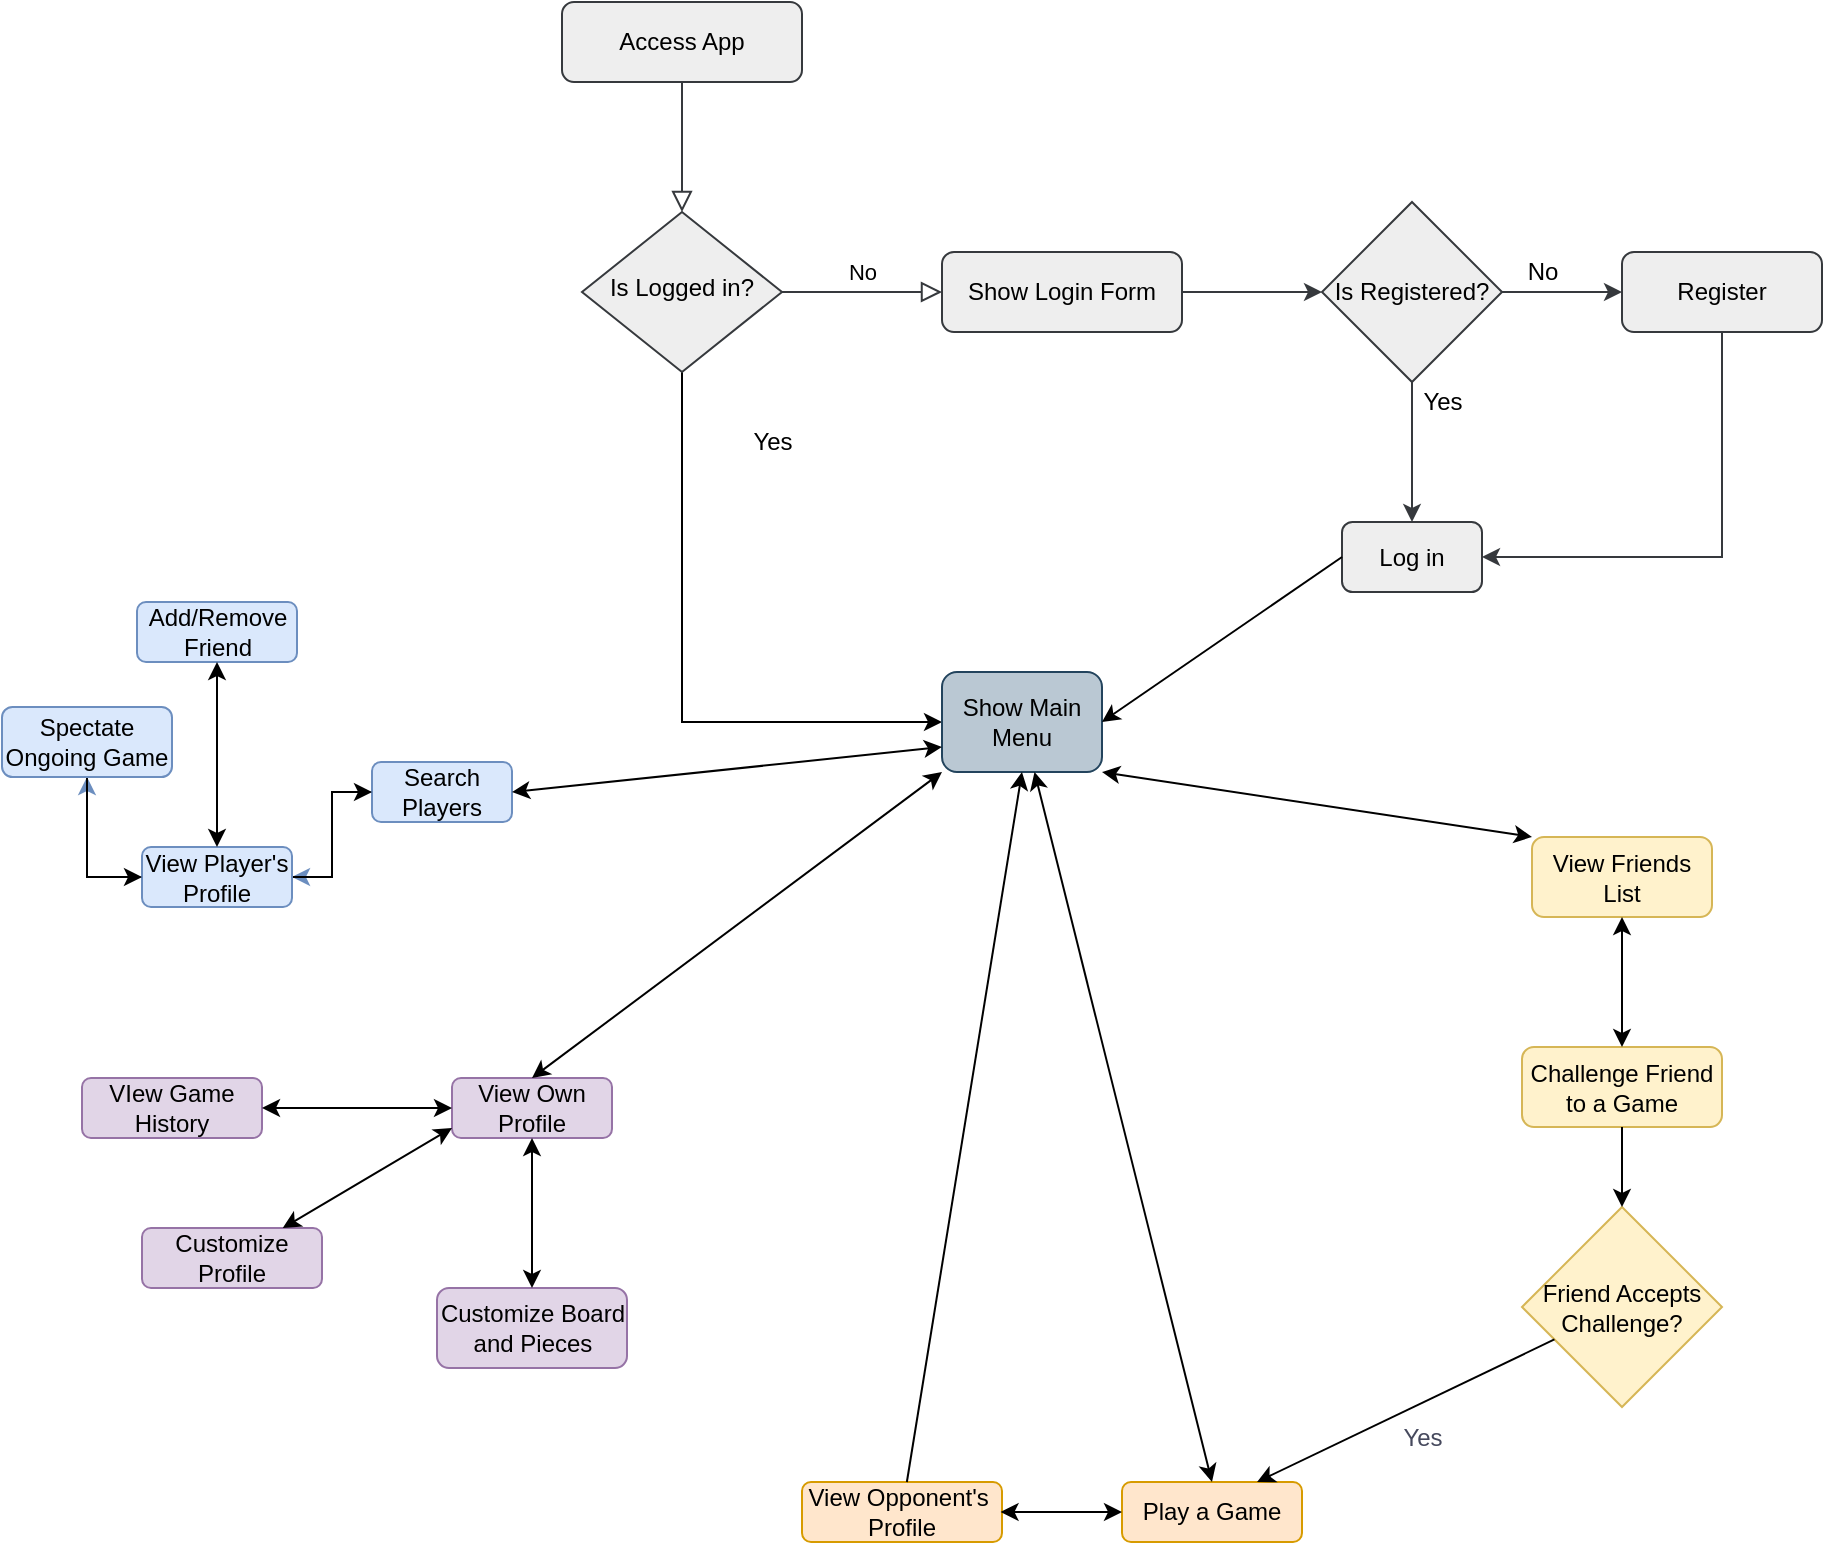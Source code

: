 <mxfile version="21.1.5" type="device">
  <diagram id="C5RBs43oDa-KdzZeNtuy" name="Page-1">
    <mxGraphModel dx="1500" dy="784" grid="1" gridSize="10" guides="1" tooltips="1" connect="1" arrows="1" fold="1" page="1" pageScale="1" pageWidth="1200" pageHeight="1600" math="0" shadow="0">
      <root>
        <mxCell id="WIyWlLk6GJQsqaUBKTNV-0" />
        <mxCell id="WIyWlLk6GJQsqaUBKTNV-1" parent="WIyWlLk6GJQsqaUBKTNV-0" />
        <mxCell id="WIyWlLk6GJQsqaUBKTNV-2" value="" style="rounded=0;html=1;jettySize=auto;orthogonalLoop=1;fontSize=11;endArrow=block;endFill=0;endSize=8;strokeWidth=1;shadow=0;labelBackgroundColor=none;edgeStyle=orthogonalEdgeStyle;strokeColor=#36393d;fontColor=default;fillColor=#eeeeee;" parent="WIyWlLk6GJQsqaUBKTNV-1" source="WIyWlLk6GJQsqaUBKTNV-3" target="WIyWlLk6GJQsqaUBKTNV-6" edge="1">
          <mxGeometry relative="1" as="geometry" />
        </mxCell>
        <mxCell id="WIyWlLk6GJQsqaUBKTNV-3" value="Access App" style="rounded=1;whiteSpace=wrap;html=1;fontSize=12;glass=0;strokeWidth=1;shadow=0;fillColor=#eeeeee;strokeColor=#36393d;labelBackgroundColor=none;" parent="WIyWlLk6GJQsqaUBKTNV-1" vertex="1">
          <mxGeometry x="430" y="190" width="120" height="40" as="geometry" />
        </mxCell>
        <mxCell id="WIyWlLk6GJQsqaUBKTNV-5" value="No" style="edgeStyle=orthogonalEdgeStyle;rounded=0;html=1;jettySize=auto;orthogonalLoop=1;fontSize=11;endArrow=block;endFill=0;endSize=8;strokeWidth=1;shadow=0;labelBackgroundColor=none;fontColor=default;fillColor=#eeeeee;strokeColor=#36393d;" parent="WIyWlLk6GJQsqaUBKTNV-1" source="WIyWlLk6GJQsqaUBKTNV-6" target="WIyWlLk6GJQsqaUBKTNV-7" edge="1">
          <mxGeometry y="10" relative="1" as="geometry">
            <mxPoint as="offset" />
          </mxGeometry>
        </mxCell>
        <mxCell id="piSnko-USVi0DX37_DhA-0" style="edgeStyle=orthogonalEdgeStyle;rounded=0;orthogonalLoop=1;jettySize=auto;html=1;exitX=0.5;exitY=1;exitDx=0;exitDy=0;entryX=0;entryY=0.5;entryDx=0;entryDy=0;" edge="1" parent="WIyWlLk6GJQsqaUBKTNV-1" source="WIyWlLk6GJQsqaUBKTNV-6" target="X6ecjH52VzshDSkAjW-6-12">
          <mxGeometry relative="1" as="geometry" />
        </mxCell>
        <mxCell id="WIyWlLk6GJQsqaUBKTNV-6" value="Is Logged in?" style="rhombus;whiteSpace=wrap;html=1;shadow=0;fontFamily=Helvetica;fontSize=12;align=center;strokeWidth=1;spacing=6;spacingTop=-4;labelBackgroundColor=none;fillColor=#eeeeee;strokeColor=#36393d;" parent="WIyWlLk6GJQsqaUBKTNV-1" vertex="1">
          <mxGeometry x="440" y="295" width="100" height="80" as="geometry" />
        </mxCell>
        <mxCell id="WIyWlLk6GJQsqaUBKTNV-7" value="Show Login Form" style="rounded=1;whiteSpace=wrap;html=1;fontSize=12;glass=0;strokeWidth=1;shadow=0;labelBackgroundColor=none;fillColor=#eeeeee;strokeColor=#36393d;" parent="WIyWlLk6GJQsqaUBKTNV-1" vertex="1">
          <mxGeometry x="620" y="315" width="120" height="40" as="geometry" />
        </mxCell>
        <mxCell id="X6ecjH52VzshDSkAjW-6-1" value="" style="endArrow=classic;html=1;rounded=0;exitX=1;exitY=0.5;exitDx=0;exitDy=0;entryX=0;entryY=0.5;entryDx=0;entryDy=0;labelBackgroundColor=none;fontColor=default;fillColor=#eeeeee;strokeColor=#36393d;" parent="WIyWlLk6GJQsqaUBKTNV-1" source="WIyWlLk6GJQsqaUBKTNV-7" target="X6ecjH52VzshDSkAjW-6-4" edge="1">
          <mxGeometry width="50" height="50" relative="1" as="geometry">
            <mxPoint x="660" y="540" as="sourcePoint" />
            <mxPoint x="800" y="416.786" as="targetPoint" />
          </mxGeometry>
        </mxCell>
        <mxCell id="X6ecjH52VzshDSkAjW-6-4" value="Is Registered?" style="rhombus;whiteSpace=wrap;html=1;labelBackgroundColor=none;fillColor=#eeeeee;strokeColor=#36393d;" parent="WIyWlLk6GJQsqaUBKTNV-1" vertex="1">
          <mxGeometry x="810" y="290" width="90" height="90" as="geometry" />
        </mxCell>
        <mxCell id="X6ecjH52VzshDSkAjW-6-5" value="Log in" style="rounded=1;whiteSpace=wrap;html=1;labelBackgroundColor=none;fillColor=#eeeeee;strokeColor=#36393d;" parent="WIyWlLk6GJQsqaUBKTNV-1" vertex="1">
          <mxGeometry x="820" y="450" width="70" height="35" as="geometry" />
        </mxCell>
        <mxCell id="X6ecjH52VzshDSkAjW-6-6" value="" style="endArrow=classic;html=1;rounded=0;entryX=0.5;entryY=0;entryDx=0;entryDy=0;exitX=0.5;exitY=1;exitDx=0;exitDy=0;labelBackgroundColor=none;fontColor=default;fillColor=#eeeeee;strokeColor=#36393d;" parent="WIyWlLk6GJQsqaUBKTNV-1" source="X6ecjH52VzshDSkAjW-6-4" target="X6ecjH52VzshDSkAjW-6-5" edge="1">
          <mxGeometry width="50" height="50" relative="1" as="geometry">
            <mxPoint x="835" y="470" as="sourcePoint" />
            <mxPoint x="710" y="490" as="targetPoint" />
          </mxGeometry>
        </mxCell>
        <mxCell id="X6ecjH52VzshDSkAjW-6-7" value="Yes" style="text;html=1;align=center;verticalAlign=middle;resizable=0;points=[];autosize=1;labelBackgroundColor=none;" parent="WIyWlLk6GJQsqaUBKTNV-1" vertex="1">
          <mxGeometry x="850" y="375" width="40" height="30" as="geometry" />
        </mxCell>
        <mxCell id="piSnko-USVi0DX37_DhA-4" style="edgeStyle=orthogonalEdgeStyle;rounded=0;orthogonalLoop=1;jettySize=auto;html=1;exitX=0.5;exitY=1;exitDx=0;exitDy=0;entryX=1;entryY=0.5;entryDx=0;entryDy=0;fillColor=#eeeeee;strokeColor=#36393d;" edge="1" parent="WIyWlLk6GJQsqaUBKTNV-1" source="X6ecjH52VzshDSkAjW-6-8" target="X6ecjH52VzshDSkAjW-6-5">
          <mxGeometry relative="1" as="geometry" />
        </mxCell>
        <mxCell id="X6ecjH52VzshDSkAjW-6-8" value="Register" style="rounded=1;whiteSpace=wrap;html=1;labelBackgroundColor=none;fillColor=#eeeeee;strokeColor=#36393d;" parent="WIyWlLk6GJQsqaUBKTNV-1" vertex="1">
          <mxGeometry x="960" y="315" width="100" height="40" as="geometry" />
        </mxCell>
        <mxCell id="X6ecjH52VzshDSkAjW-6-9" value="" style="endArrow=classic;html=1;rounded=0;exitX=1;exitY=0.5;exitDx=0;exitDy=0;entryX=0;entryY=0.5;entryDx=0;entryDy=0;labelBackgroundColor=none;fontColor=default;fillColor=#eeeeee;strokeColor=#36393d;" parent="WIyWlLk6GJQsqaUBKTNV-1" source="X6ecjH52VzshDSkAjW-6-4" target="X6ecjH52VzshDSkAjW-6-8" edge="1">
          <mxGeometry width="50" height="50" relative="1" as="geometry">
            <mxPoint x="660" y="540" as="sourcePoint" />
            <mxPoint x="710" y="490" as="targetPoint" />
          </mxGeometry>
        </mxCell>
        <mxCell id="X6ecjH52VzshDSkAjW-6-10" value="No" style="text;html=1;align=center;verticalAlign=middle;resizable=0;points=[];autosize=1;labelBackgroundColor=none;" parent="WIyWlLk6GJQsqaUBKTNV-1" vertex="1">
          <mxGeometry x="900" y="310" width="40" height="30" as="geometry" />
        </mxCell>
        <mxCell id="X6ecjH52VzshDSkAjW-6-12" value="Show Main Menu" style="rounded=1;whiteSpace=wrap;html=1;labelBackgroundColor=none;fillColor=#bac8d3;strokeColor=#23445d;" parent="WIyWlLk6GJQsqaUBKTNV-1" vertex="1">
          <mxGeometry x="620" y="525" width="80" height="50" as="geometry" />
        </mxCell>
        <mxCell id="X6ecjH52VzshDSkAjW-6-13" value="" style="endArrow=classic;html=1;rounded=0;exitX=0;exitY=0.5;exitDx=0;exitDy=0;entryX=1;entryY=0.5;entryDx=0;entryDy=0;labelBackgroundColor=none;strokeColor=#000000;fontColor=default;" parent="WIyWlLk6GJQsqaUBKTNV-1" source="X6ecjH52VzshDSkAjW-6-5" target="X6ecjH52VzshDSkAjW-6-12" edge="1">
          <mxGeometry width="50" height="50" relative="1" as="geometry">
            <mxPoint x="660" y="540" as="sourcePoint" />
            <mxPoint x="710" y="490" as="targetPoint" />
            <Array as="points" />
          </mxGeometry>
        </mxCell>
        <mxCell id="X6ecjH52VzshDSkAjW-6-14" value="Play a Game" style="rounded=1;whiteSpace=wrap;html=1;labelBackgroundColor=none;fillColor=#ffe6cc;strokeColor=#d79b00;" parent="WIyWlLk6GJQsqaUBKTNV-1" vertex="1">
          <mxGeometry x="710" y="930" width="90" height="30" as="geometry" />
        </mxCell>
        <mxCell id="X6ecjH52VzshDSkAjW-6-18" value="View Opponent&#39;s&amp;nbsp;&lt;br&gt;Profile" style="rounded=1;whiteSpace=wrap;html=1;labelBackgroundColor=none;fillColor=#ffe6cc;strokeColor=#d79b00;" parent="WIyWlLk6GJQsqaUBKTNV-1" vertex="1">
          <mxGeometry x="550" y="930" width="100" height="30" as="geometry" />
        </mxCell>
        <mxCell id="X6ecjH52VzshDSkAjW-6-20" value="View Own Profile" style="rounded=1;whiteSpace=wrap;html=1;labelBackgroundColor=none;fillColor=#e1d5e7;strokeColor=#9673a6;" parent="WIyWlLk6GJQsqaUBKTNV-1" vertex="1">
          <mxGeometry x="375" y="728" width="80" height="30" as="geometry" />
        </mxCell>
        <mxCell id="X6ecjH52VzshDSkAjW-6-23" value="VIew Game History" style="rounded=1;whiteSpace=wrap;html=1;labelBackgroundColor=none;fillColor=#e1d5e7;strokeColor=#9673a6;" parent="WIyWlLk6GJQsqaUBKTNV-1" vertex="1">
          <mxGeometry x="190" y="728" width="90" height="30" as="geometry" />
        </mxCell>
        <mxCell id="X6ecjH52VzshDSkAjW-6-25" value="Customize&lt;br&gt;Profile" style="rounded=1;whiteSpace=wrap;html=1;labelBackgroundColor=none;fillColor=#e1d5e7;strokeColor=#9673a6;" parent="WIyWlLk6GJQsqaUBKTNV-1" vertex="1">
          <mxGeometry x="220" y="803" width="90" height="30" as="geometry" />
        </mxCell>
        <mxCell id="X6ecjH52VzshDSkAjW-6-27" value="Customize Board&lt;br&gt;and Pieces" style="rounded=1;whiteSpace=wrap;html=1;labelBackgroundColor=none;fillColor=#e1d5e7;strokeColor=#9673a6;" parent="WIyWlLk6GJQsqaUBKTNV-1" vertex="1">
          <mxGeometry x="367.5" y="833" width="95" height="40" as="geometry" />
        </mxCell>
        <mxCell id="X6ecjH52VzshDSkAjW-6-39" style="edgeStyle=orthogonalEdgeStyle;rounded=0;orthogonalLoop=1;jettySize=auto;html=1;exitX=0;exitY=0.5;exitDx=0;exitDy=0;entryX=1;entryY=0.5;entryDx=0;entryDy=0;labelBackgroundColor=none;strokeColor=#6c8ebf;fontColor=default;fillColor=#dae8fc;" parent="WIyWlLk6GJQsqaUBKTNV-1" source="X6ecjH52VzshDSkAjW-6-35" target="X6ecjH52VzshDSkAjW-6-37" edge="1">
          <mxGeometry relative="1" as="geometry" />
        </mxCell>
        <mxCell id="X6ecjH52VzshDSkAjW-6-35" value="Search&lt;br&gt;Players" style="rounded=1;whiteSpace=wrap;html=1;labelBackgroundColor=none;fillColor=#dae8fc;strokeColor=#6c8ebf;" parent="WIyWlLk6GJQsqaUBKTNV-1" vertex="1">
          <mxGeometry x="335" y="570" width="70" height="30" as="geometry" />
        </mxCell>
        <mxCell id="X6ecjH52VzshDSkAjW-6-40" style="edgeStyle=orthogonalEdgeStyle;rounded=0;orthogonalLoop=1;jettySize=auto;html=1;exitX=1;exitY=0.5;exitDx=0;exitDy=0;entryX=0;entryY=0.5;entryDx=0;entryDy=0;labelBackgroundColor=none;strokeColor=#000000;fontColor=default;fillColor=#dae8fc;" parent="WIyWlLk6GJQsqaUBKTNV-1" source="X6ecjH52VzshDSkAjW-6-37" target="X6ecjH52VzshDSkAjW-6-35" edge="1">
          <mxGeometry relative="1" as="geometry" />
        </mxCell>
        <mxCell id="X6ecjH52VzshDSkAjW-6-45" style="edgeStyle=orthogonalEdgeStyle;rounded=0;orthogonalLoop=1;jettySize=auto;html=1;exitX=0;exitY=0.5;exitDx=0;exitDy=0;entryX=0.5;entryY=1;entryDx=0;entryDy=0;labelBackgroundColor=none;strokeColor=#6c8ebf;fontColor=default;fillColor=#dae8fc;" parent="WIyWlLk6GJQsqaUBKTNV-1" source="X6ecjH52VzshDSkAjW-6-37" target="X6ecjH52VzshDSkAjW-6-44" edge="1">
          <mxGeometry relative="1" as="geometry" />
        </mxCell>
        <mxCell id="X6ecjH52VzshDSkAjW-6-37" value="View Player&#39;s&lt;br&gt;Profile" style="rounded=1;whiteSpace=wrap;html=1;labelBackgroundColor=none;fillColor=#dae8fc;strokeColor=#6c8ebf;" parent="WIyWlLk6GJQsqaUBKTNV-1" vertex="1">
          <mxGeometry x="220" y="612.5" width="75" height="30" as="geometry" />
        </mxCell>
        <mxCell id="X6ecjH52VzshDSkAjW-6-41" value="Add/Remove&lt;br&gt;Friend" style="rounded=1;whiteSpace=wrap;html=1;labelBackgroundColor=none;fillColor=#dae8fc;strokeColor=#6c8ebf;" parent="WIyWlLk6GJQsqaUBKTNV-1" vertex="1">
          <mxGeometry x="217.5" y="490" width="80" height="30" as="geometry" />
        </mxCell>
        <mxCell id="X6ecjH52VzshDSkAjW-6-46" style="edgeStyle=orthogonalEdgeStyle;rounded=0;orthogonalLoop=1;jettySize=auto;html=1;exitX=0.5;exitY=1;exitDx=0;exitDy=0;entryX=0;entryY=0.5;entryDx=0;entryDy=0;labelBackgroundColor=none;strokeColor=#000000;fontColor=default;fillColor=#dae8fc;" parent="WIyWlLk6GJQsqaUBKTNV-1" source="X6ecjH52VzshDSkAjW-6-44" target="X6ecjH52VzshDSkAjW-6-37" edge="1">
          <mxGeometry relative="1" as="geometry" />
        </mxCell>
        <mxCell id="X6ecjH52VzshDSkAjW-6-44" value="Spectate Ongoing Game" style="rounded=1;whiteSpace=wrap;html=1;labelBackgroundColor=none;fillColor=#dae8fc;strokeColor=#6c8ebf;" parent="WIyWlLk6GJQsqaUBKTNV-1" vertex="1">
          <mxGeometry x="150" y="542.5" width="85" height="35" as="geometry" />
        </mxCell>
        <mxCell id="X6ecjH52VzshDSkAjW-6-47" value="View Friends List" style="rounded=1;whiteSpace=wrap;html=1;labelBackgroundColor=none;fillColor=#fff2cc;strokeColor=#d6b656;" parent="WIyWlLk6GJQsqaUBKTNV-1" vertex="1">
          <mxGeometry x="915" y="607.5" width="90" height="40" as="geometry" />
        </mxCell>
        <mxCell id="X6ecjH52VzshDSkAjW-6-50" value="Challenge Friend to a Game" style="rounded=1;whiteSpace=wrap;html=1;labelBackgroundColor=none;fillColor=#fff2cc;strokeColor=#d6b656;" parent="WIyWlLk6GJQsqaUBKTNV-1" vertex="1">
          <mxGeometry x="910" y="712.5" width="100" height="40" as="geometry" />
        </mxCell>
        <mxCell id="X6ecjH52VzshDSkAjW-6-57" value="" style="endArrow=classic;startArrow=classic;html=1;rounded=0;exitX=0.5;exitY=0;exitDx=0;exitDy=0;entryX=0.5;entryY=1;entryDx=0;entryDy=0;labelBackgroundColor=none;strokeColor=#000000;fontColor=default;fillColor=#dae8fc;" parent="WIyWlLk6GJQsqaUBKTNV-1" source="X6ecjH52VzshDSkAjW-6-37" target="X6ecjH52VzshDSkAjW-6-41" edge="1">
          <mxGeometry width="50" height="50" relative="1" as="geometry">
            <mxPoint x="245" y="525" as="sourcePoint" />
            <mxPoint x="295" y="475" as="targetPoint" />
          </mxGeometry>
        </mxCell>
        <mxCell id="X6ecjH52VzshDSkAjW-6-58" value="Friend Accepts Challenge?" style="rhombus;whiteSpace=wrap;html=1;labelBackgroundColor=none;fillColor=#fff2cc;strokeColor=#d6b656;" parent="WIyWlLk6GJQsqaUBKTNV-1" vertex="1">
          <mxGeometry x="910" y="792.5" width="100" height="100" as="geometry" />
        </mxCell>
        <mxCell id="X6ecjH52VzshDSkAjW-6-62" value="Yes" style="text;html=1;align=center;verticalAlign=middle;resizable=0;points=[];autosize=1;strokeColor=none;fillColor=none;labelBackgroundColor=none;fontColor=#46495D;" parent="WIyWlLk6GJQsqaUBKTNV-1" vertex="1">
          <mxGeometry x="840" y="892.5" width="40" height="30" as="geometry" />
        </mxCell>
        <mxCell id="piSnko-USVi0DX37_DhA-1" value="Yes" style="text;html=1;align=center;verticalAlign=middle;resizable=0;points=[];autosize=1;" vertex="1" parent="WIyWlLk6GJQsqaUBKTNV-1">
          <mxGeometry x="515" y="395" width="40" height="30" as="geometry" />
        </mxCell>
        <mxCell id="piSnko-USVi0DX37_DhA-6" value="" style="endArrow=classic;startArrow=classic;html=1;rounded=0;exitX=0.5;exitY=0;exitDx=0;exitDy=0;entryX=0;entryY=1;entryDx=0;entryDy=0;" edge="1" parent="WIyWlLk6GJQsqaUBKTNV-1" source="X6ecjH52VzshDSkAjW-6-20" target="X6ecjH52VzshDSkAjW-6-12">
          <mxGeometry width="50" height="50" relative="1" as="geometry">
            <mxPoint x="500" y="750" as="sourcePoint" />
            <mxPoint x="550" y="700" as="targetPoint" />
          </mxGeometry>
        </mxCell>
        <mxCell id="piSnko-USVi0DX37_DhA-7" value="" style="endArrow=classic;startArrow=classic;html=1;rounded=0;entryX=0;entryY=0.5;entryDx=0;entryDy=0;fillColor=#e1d5e7;strokeColor=#000000;" edge="1" parent="WIyWlLk6GJQsqaUBKTNV-1" source="X6ecjH52VzshDSkAjW-6-23" target="X6ecjH52VzshDSkAjW-6-20">
          <mxGeometry width="50" height="50" relative="1" as="geometry">
            <mxPoint x="295" y="828" as="sourcePoint" />
            <mxPoint x="365.711" y="778" as="targetPoint" />
          </mxGeometry>
        </mxCell>
        <mxCell id="piSnko-USVi0DX37_DhA-9" value="" style="endArrow=classic;startArrow=classic;html=1;rounded=0;entryX=0;entryY=0.75;entryDx=0;entryDy=0;exitX=1;exitY=0.5;exitDx=0;exitDy=0;" edge="1" parent="WIyWlLk6GJQsqaUBKTNV-1" source="X6ecjH52VzshDSkAjW-6-35" target="X6ecjH52VzshDSkAjW-6-12">
          <mxGeometry width="50" height="50" relative="1" as="geometry">
            <mxPoint x="405.0" y="486.5" as="sourcePoint" />
            <mxPoint x="595.711" y="485" as="targetPoint" />
          </mxGeometry>
        </mxCell>
        <mxCell id="piSnko-USVi0DX37_DhA-10" value="" style="endArrow=classic;startArrow=classic;html=1;rounded=0;fillColor=#e1d5e7;strokeColor=#000000;" edge="1" parent="WIyWlLk6GJQsqaUBKTNV-1" source="X6ecjH52VzshDSkAjW-6-25">
          <mxGeometry width="50" height="50" relative="1" as="geometry">
            <mxPoint x="280" y="853" as="sourcePoint" />
            <mxPoint x="375" y="753" as="targetPoint" />
          </mxGeometry>
        </mxCell>
        <mxCell id="piSnko-USVi0DX37_DhA-11" value="" style="endArrow=classic;startArrow=classic;html=1;rounded=0;entryX=0.5;entryY=1;entryDx=0;entryDy=0;fillColor=#e1d5e7;strokeColor=#000000;" edge="1" parent="WIyWlLk6GJQsqaUBKTNV-1" source="X6ecjH52VzshDSkAjW-6-27" target="X6ecjH52VzshDSkAjW-6-20">
          <mxGeometry width="50" height="50" relative="1" as="geometry">
            <mxPoint x="415" y="787.289" as="sourcePoint" />
            <mxPoint x="423" y="773" as="targetPoint" />
          </mxGeometry>
        </mxCell>
        <mxCell id="piSnko-USVi0DX37_DhA-13" value="" style="endArrow=classic;startArrow=classic;html=1;rounded=0;entryX=0.5;entryY=0;entryDx=0;entryDy=0;" edge="1" parent="WIyWlLk6GJQsqaUBKTNV-1" source="X6ecjH52VzshDSkAjW-6-12" target="X6ecjH52VzshDSkAjW-6-14">
          <mxGeometry width="50" height="50" relative="1" as="geometry">
            <mxPoint x="660" y="570" as="sourcePoint" />
            <mxPoint x="660" y="590.711" as="targetPoint" />
          </mxGeometry>
        </mxCell>
        <mxCell id="piSnko-USVi0DX37_DhA-17" value="" style="endArrow=classic;startArrow=classic;html=1;rounded=0;entryX=1;entryY=1;entryDx=0;entryDy=0;exitX=0;exitY=0;exitDx=0;exitDy=0;" edge="1" parent="WIyWlLk6GJQsqaUBKTNV-1" source="X6ecjH52VzshDSkAjW-6-47" target="X6ecjH52VzshDSkAjW-6-12">
          <mxGeometry width="50" height="50" relative="1" as="geometry">
            <mxPoint x="775" y="629.289" as="sourcePoint" />
            <mxPoint x="775" y="579.289" as="targetPoint" />
          </mxGeometry>
        </mxCell>
        <mxCell id="piSnko-USVi0DX37_DhA-18" value="" style="endArrow=classic;startArrow=classic;html=1;rounded=0;entryX=0.5;entryY=1;entryDx=0;entryDy=0;fillColor=#fff2cc;strokeColor=#000000;" edge="1" parent="WIyWlLk6GJQsqaUBKTNV-1" source="X6ecjH52VzshDSkAjW-6-50" target="X6ecjH52VzshDSkAjW-6-47">
          <mxGeometry width="50" height="50" relative="1" as="geometry">
            <mxPoint x="965" y="691.789" as="sourcePoint" />
            <mxPoint x="1005" y="702.5" as="targetPoint" />
          </mxGeometry>
        </mxCell>
        <mxCell id="piSnko-USVi0DX37_DhA-22" value="" style="endArrow=classic;startArrow=classic;html=1;rounded=0;fillColor=#ffe6cc;strokeColor=#000000;" edge="1" parent="WIyWlLk6GJQsqaUBKTNV-1" source="X6ecjH52VzshDSkAjW-6-14">
          <mxGeometry width="50" height="50" relative="1" as="geometry">
            <mxPoint x="649.289" y="995" as="sourcePoint" />
            <mxPoint x="649.289" y="945" as="targetPoint" />
          </mxGeometry>
        </mxCell>
        <mxCell id="piSnko-USVi0DX37_DhA-23" value="" style="endArrow=classic;html=1;rounded=0;entryX=0.5;entryY=1;entryDx=0;entryDy=0;" edge="1" parent="WIyWlLk6GJQsqaUBKTNV-1" source="X6ecjH52VzshDSkAjW-6-18" target="X6ecjH52VzshDSkAjW-6-12">
          <mxGeometry width="50" height="50" relative="1" as="geometry">
            <mxPoint x="610" y="929.289" as="sourcePoint" />
            <mxPoint x="610" y="879.289" as="targetPoint" />
          </mxGeometry>
        </mxCell>
        <mxCell id="piSnko-USVi0DX37_DhA-24" value="" style="endArrow=classic;html=1;rounded=0;entryX=0.5;entryY=0;entryDx=0;entryDy=0;fillColor=#fff2cc;strokeColor=#000000;" edge="1" parent="WIyWlLk6GJQsqaUBKTNV-1" source="X6ecjH52VzshDSkAjW-6-50" target="X6ecjH52VzshDSkAjW-6-58">
          <mxGeometry width="50" height="50" relative="1" as="geometry">
            <mxPoint x="960" y="802.5" as="sourcePoint" />
            <mxPoint x="960" y="823.211" as="targetPoint" />
          </mxGeometry>
        </mxCell>
        <mxCell id="piSnko-USVi0DX37_DhA-30" value="" style="endArrow=classic;html=1;rounded=0;entryX=0.75;entryY=0;entryDx=0;entryDy=0;" edge="1" parent="WIyWlLk6GJQsqaUBKTNV-1" source="X6ecjH52VzshDSkAjW-6-58" target="X6ecjH52VzshDSkAjW-6-14">
          <mxGeometry width="50" height="50" relative="1" as="geometry">
            <mxPoint x="825" y="930" as="sourcePoint" />
            <mxPoint x="825" y="950.711" as="targetPoint" />
          </mxGeometry>
        </mxCell>
      </root>
    </mxGraphModel>
  </diagram>
</mxfile>
